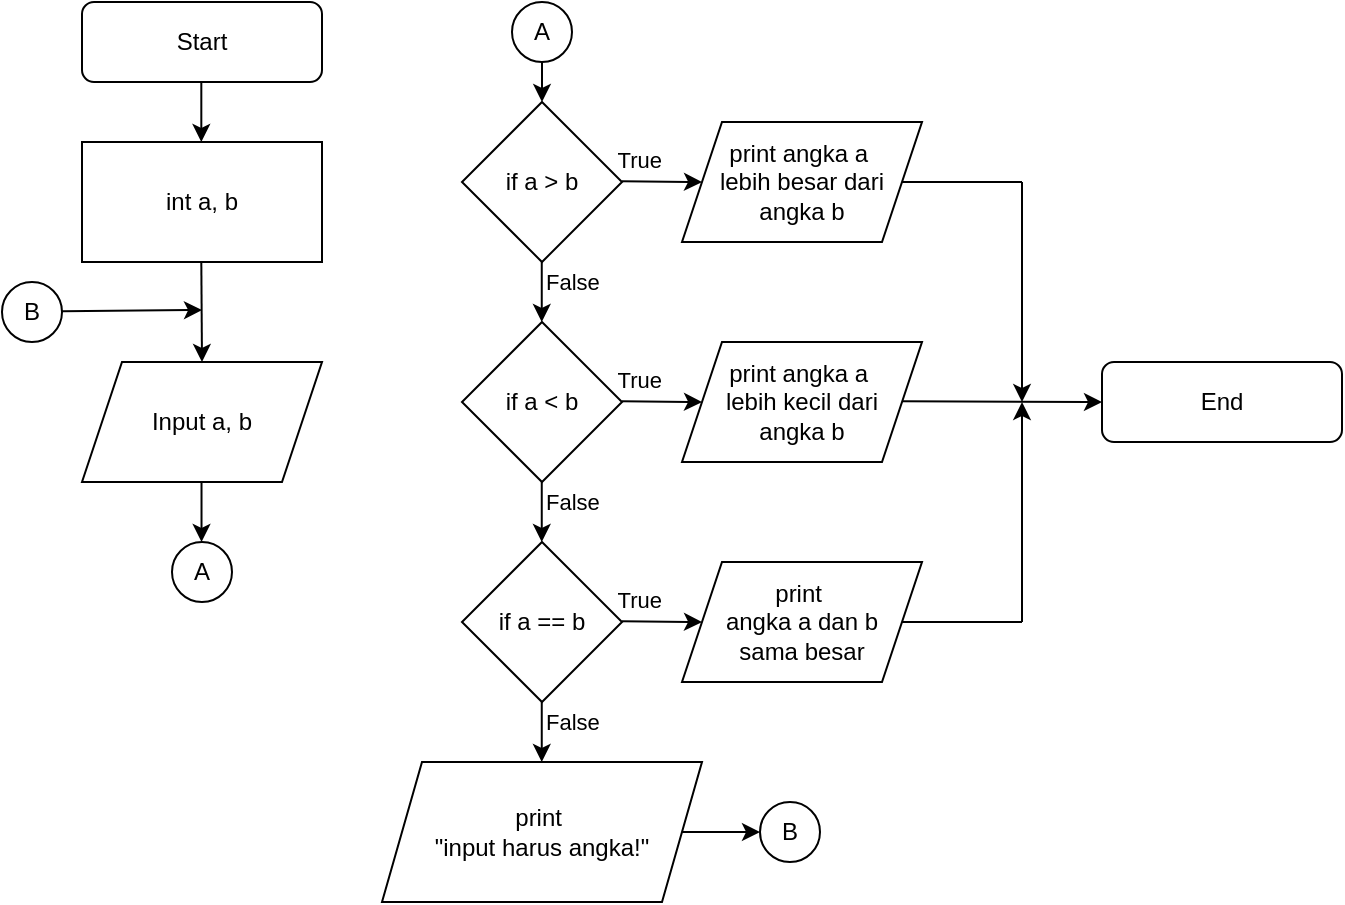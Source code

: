 <mxfile version="15.0.2" type="github">
  <diagram id="C5RBs43oDa-KdzZeNtuy" name="Page-1">
    <mxGraphModel dx="865" dy="483" grid="1" gridSize="10" guides="1" tooltips="1" connect="1" arrows="1" fold="1" page="1" pageScale="1" pageWidth="827" pageHeight="1169" math="0" shadow="0">
      <root>
        <mxCell id="WIyWlLk6GJQsqaUBKTNV-0" />
        <mxCell id="WIyWlLk6GJQsqaUBKTNV-1" parent="WIyWlLk6GJQsqaUBKTNV-0" />
        <mxCell id="WIyWlLk6GJQsqaUBKTNV-3" value="Start" style="rounded=1;whiteSpace=wrap;html=1;fontSize=12;glass=0;strokeWidth=1;shadow=0;" parent="WIyWlLk6GJQsqaUBKTNV-1" vertex="1">
          <mxGeometry x="60" y="30" width="120" height="40" as="geometry" />
        </mxCell>
        <mxCell id="Sr82cGWiqp5Od72CgfnQ-2" value="int a, b" style="rounded=0;whiteSpace=wrap;html=1;" vertex="1" parent="WIyWlLk6GJQsqaUBKTNV-1">
          <mxGeometry x="60" y="100" width="120" height="60" as="geometry" />
        </mxCell>
        <mxCell id="Sr82cGWiqp5Od72CgfnQ-7" value="" style="endArrow=classic;html=1;" edge="1" parent="WIyWlLk6GJQsqaUBKTNV-1">
          <mxGeometry width="50" height="50" relative="1" as="geometry">
            <mxPoint x="119.66" y="70" as="sourcePoint" />
            <mxPoint x="119.66" y="100" as="targetPoint" />
          </mxGeometry>
        </mxCell>
        <mxCell id="Sr82cGWiqp5Od72CgfnQ-8" value="Input a, b" style="shape=parallelogram;perimeter=parallelogramPerimeter;whiteSpace=wrap;html=1;fixedSize=1;" vertex="1" parent="WIyWlLk6GJQsqaUBKTNV-1">
          <mxGeometry x="60" y="210" width="120" height="60" as="geometry" />
        </mxCell>
        <mxCell id="Sr82cGWiqp5Od72CgfnQ-9" value="" style="endArrow=classic;html=1;entryX=0.5;entryY=0;entryDx=0;entryDy=0;" edge="1" parent="WIyWlLk6GJQsqaUBKTNV-1" target="Sr82cGWiqp5Od72CgfnQ-8">
          <mxGeometry width="50" height="50" relative="1" as="geometry">
            <mxPoint x="119.66" y="160" as="sourcePoint" />
            <mxPoint x="119.66" y="190" as="targetPoint" />
          </mxGeometry>
        </mxCell>
        <mxCell id="Sr82cGWiqp5Od72CgfnQ-10" value="if a &amp;gt; b" style="rhombus;whiteSpace=wrap;html=1;" vertex="1" parent="WIyWlLk6GJQsqaUBKTNV-1">
          <mxGeometry x="250" y="80" width="80" height="80" as="geometry" />
        </mxCell>
        <mxCell id="Sr82cGWiqp5Od72CgfnQ-11" value="" style="endArrow=classic;html=1;" edge="1" parent="WIyWlLk6GJQsqaUBKTNV-1">
          <mxGeometry width="50" height="50" relative="1" as="geometry">
            <mxPoint x="119.76" y="270" as="sourcePoint" />
            <mxPoint x="119.76" y="300" as="targetPoint" />
          </mxGeometry>
        </mxCell>
        <mxCell id="Sr82cGWiqp5Od72CgfnQ-12" value="" style="endArrow=classic;html=1;" edge="1" parent="WIyWlLk6GJQsqaUBKTNV-1" target="Sr82cGWiqp5Od72CgfnQ-10">
          <mxGeometry width="50" height="50" relative="1" as="geometry">
            <mxPoint x="290" y="60" as="sourcePoint" />
            <mxPoint x="320" y="60" as="targetPoint" />
          </mxGeometry>
        </mxCell>
        <mxCell id="Sr82cGWiqp5Od72CgfnQ-13" value="A" style="ellipse;whiteSpace=wrap;html=1;aspect=fixed;" vertex="1" parent="WIyWlLk6GJQsqaUBKTNV-1">
          <mxGeometry x="105" y="300" width="30" height="30" as="geometry" />
        </mxCell>
        <mxCell id="Sr82cGWiqp5Od72CgfnQ-14" value="A" style="ellipse;whiteSpace=wrap;html=1;aspect=fixed;" vertex="1" parent="WIyWlLk6GJQsqaUBKTNV-1">
          <mxGeometry x="275" y="30" width="30" height="30" as="geometry" />
        </mxCell>
        <mxCell id="Sr82cGWiqp5Od72CgfnQ-15" value="" style="endArrow=classic;html=1;labelPosition=center;verticalLabelPosition=top;align=center;verticalAlign=bottom;" edge="1" parent="WIyWlLk6GJQsqaUBKTNV-1">
          <mxGeometry width="50" height="50" relative="1" as="geometry">
            <mxPoint x="330" y="119.66" as="sourcePoint" />
            <mxPoint x="370" y="120" as="targetPoint" />
            <Array as="points">
              <mxPoint x="370" y="120" />
            </Array>
          </mxGeometry>
        </mxCell>
        <mxCell id="Sr82cGWiqp5Od72CgfnQ-17" value="True" style="edgeLabel;html=1;align=right;verticalAlign=bottom;resizable=0;points=[];labelPosition=left;verticalLabelPosition=top;" vertex="1" connectable="0" parent="Sr82cGWiqp5Od72CgfnQ-15">
          <mxGeometry x="-0.626" y="2" relative="1" as="geometry">
            <mxPoint x="13" as="offset" />
          </mxGeometry>
        </mxCell>
        <mxCell id="Sr82cGWiqp5Od72CgfnQ-16" value="print angka a&amp;nbsp;&lt;br&gt;lebih besar dari&lt;br&gt;angka b" style="shape=parallelogram;perimeter=parallelogramPerimeter;whiteSpace=wrap;html=1;fixedSize=1;" vertex="1" parent="WIyWlLk6GJQsqaUBKTNV-1">
          <mxGeometry x="360" y="90" width="120" height="60" as="geometry" />
        </mxCell>
        <mxCell id="Sr82cGWiqp5Od72CgfnQ-21" value="False" style="endArrow=classic;html=1;align=left;labelPosition=right;verticalLabelPosition=middle;verticalAlign=middle;" edge="1" parent="WIyWlLk6GJQsqaUBKTNV-1">
          <mxGeometry x="-0.333" width="50" height="50" relative="1" as="geometry">
            <mxPoint x="289.88" y="160" as="sourcePoint" />
            <mxPoint x="289.88" y="190" as="targetPoint" />
            <mxPoint as="offset" />
          </mxGeometry>
        </mxCell>
        <mxCell id="Sr82cGWiqp5Od72CgfnQ-24" value="if a &amp;lt; b" style="rhombus;whiteSpace=wrap;html=1;" vertex="1" parent="WIyWlLk6GJQsqaUBKTNV-1">
          <mxGeometry x="250" y="190" width="80" height="80" as="geometry" />
        </mxCell>
        <mxCell id="Sr82cGWiqp5Od72CgfnQ-25" value="" style="endArrow=classic;html=1;labelPosition=center;verticalLabelPosition=top;align=center;verticalAlign=bottom;" edge="1" parent="WIyWlLk6GJQsqaUBKTNV-1">
          <mxGeometry width="50" height="50" relative="1" as="geometry">
            <mxPoint x="330" y="229.66" as="sourcePoint" />
            <mxPoint x="370" y="230" as="targetPoint" />
            <Array as="points">
              <mxPoint x="370" y="230" />
            </Array>
          </mxGeometry>
        </mxCell>
        <mxCell id="Sr82cGWiqp5Od72CgfnQ-26" value="True" style="edgeLabel;html=1;align=right;verticalAlign=bottom;resizable=0;points=[];labelPosition=left;verticalLabelPosition=top;" vertex="1" connectable="0" parent="Sr82cGWiqp5Od72CgfnQ-25">
          <mxGeometry x="-0.626" y="2" relative="1" as="geometry">
            <mxPoint x="13" as="offset" />
          </mxGeometry>
        </mxCell>
        <mxCell id="Sr82cGWiqp5Od72CgfnQ-27" value="print angka a&amp;nbsp;&lt;br&gt;lebih kecil dari&lt;br&gt;angka b" style="shape=parallelogram;perimeter=parallelogramPerimeter;whiteSpace=wrap;html=1;fixedSize=1;" vertex="1" parent="WIyWlLk6GJQsqaUBKTNV-1">
          <mxGeometry x="360" y="200" width="120" height="60" as="geometry" />
        </mxCell>
        <mxCell id="Sr82cGWiqp5Od72CgfnQ-28" value="False" style="endArrow=classic;html=1;align=left;labelPosition=right;verticalLabelPosition=middle;verticalAlign=middle;" edge="1" parent="WIyWlLk6GJQsqaUBKTNV-1">
          <mxGeometry x="-0.333" width="50" height="50" relative="1" as="geometry">
            <mxPoint x="289.88" y="270" as="sourcePoint" />
            <mxPoint x="289.88" y="300" as="targetPoint" />
            <mxPoint as="offset" />
          </mxGeometry>
        </mxCell>
        <mxCell id="Sr82cGWiqp5Od72CgfnQ-29" value="if a == b" style="rhombus;whiteSpace=wrap;html=1;" vertex="1" parent="WIyWlLk6GJQsqaUBKTNV-1">
          <mxGeometry x="250" y="300" width="80" height="80" as="geometry" />
        </mxCell>
        <mxCell id="Sr82cGWiqp5Od72CgfnQ-30" value="" style="endArrow=classic;html=1;labelPosition=center;verticalLabelPosition=top;align=center;verticalAlign=bottom;" edge="1" parent="WIyWlLk6GJQsqaUBKTNV-1">
          <mxGeometry width="50" height="50" relative="1" as="geometry">
            <mxPoint x="330" y="339.66" as="sourcePoint" />
            <mxPoint x="370" y="340" as="targetPoint" />
            <Array as="points">
              <mxPoint x="370" y="340" />
            </Array>
          </mxGeometry>
        </mxCell>
        <mxCell id="Sr82cGWiqp5Od72CgfnQ-31" value="True" style="edgeLabel;html=1;align=right;verticalAlign=bottom;resizable=0;points=[];labelPosition=left;verticalLabelPosition=top;" vertex="1" connectable="0" parent="Sr82cGWiqp5Od72CgfnQ-30">
          <mxGeometry x="-0.626" y="2" relative="1" as="geometry">
            <mxPoint x="13" as="offset" />
          </mxGeometry>
        </mxCell>
        <mxCell id="Sr82cGWiqp5Od72CgfnQ-32" value="print&amp;nbsp;&lt;br&gt;angka a dan b&lt;br&gt;sama besar" style="shape=parallelogram;perimeter=parallelogramPerimeter;whiteSpace=wrap;html=1;fixedSize=1;" vertex="1" parent="WIyWlLk6GJQsqaUBKTNV-1">
          <mxGeometry x="360" y="310" width="120" height="60" as="geometry" />
        </mxCell>
        <mxCell id="Sr82cGWiqp5Od72CgfnQ-33" value="False" style="endArrow=classic;html=1;align=left;labelPosition=right;verticalLabelPosition=middle;verticalAlign=middle;" edge="1" parent="WIyWlLk6GJQsqaUBKTNV-1">
          <mxGeometry x="-0.333" width="50" height="50" relative="1" as="geometry">
            <mxPoint x="289.88" y="380" as="sourcePoint" />
            <mxPoint x="289.88" y="410" as="targetPoint" />
            <mxPoint as="offset" />
          </mxGeometry>
        </mxCell>
        <mxCell id="Sr82cGWiqp5Od72CgfnQ-39" value="" style="edgeStyle=orthogonalEdgeStyle;rounded=0;orthogonalLoop=1;jettySize=auto;html=1;" edge="1" parent="WIyWlLk6GJQsqaUBKTNV-1" source="Sr82cGWiqp5Od72CgfnQ-34" target="Sr82cGWiqp5Od72CgfnQ-36">
          <mxGeometry relative="1" as="geometry" />
        </mxCell>
        <mxCell id="Sr82cGWiqp5Od72CgfnQ-34" value="print&amp;nbsp;&lt;br&gt;&quot;input harus angka!&quot;" style="shape=parallelogram;perimeter=parallelogramPerimeter;whiteSpace=wrap;html=1;fixedSize=1;" vertex="1" parent="WIyWlLk6GJQsqaUBKTNV-1">
          <mxGeometry x="210" y="410" width="160" height="70" as="geometry" />
        </mxCell>
        <mxCell id="Sr82cGWiqp5Od72CgfnQ-36" value="B" style="ellipse;whiteSpace=wrap;html=1;aspect=fixed;" vertex="1" parent="WIyWlLk6GJQsqaUBKTNV-1">
          <mxGeometry x="399" y="430" width="30" height="30" as="geometry" />
        </mxCell>
        <mxCell id="Sr82cGWiqp5Od72CgfnQ-38" value="B" style="ellipse;whiteSpace=wrap;html=1;aspect=fixed;" vertex="1" parent="WIyWlLk6GJQsqaUBKTNV-1">
          <mxGeometry x="20" y="170" width="30" height="30" as="geometry" />
        </mxCell>
        <mxCell id="Sr82cGWiqp5Od72CgfnQ-40" value="" style="endArrow=classic;html=1;" edge="1" parent="WIyWlLk6GJQsqaUBKTNV-1">
          <mxGeometry width="50" height="50" relative="1" as="geometry">
            <mxPoint x="50" y="184.66" as="sourcePoint" />
            <mxPoint x="120" y="184" as="targetPoint" />
          </mxGeometry>
        </mxCell>
        <mxCell id="Sr82cGWiqp5Od72CgfnQ-41" value="End" style="rounded=1;whiteSpace=wrap;html=1;fontSize=12;glass=0;strokeWidth=1;shadow=0;" vertex="1" parent="WIyWlLk6GJQsqaUBKTNV-1">
          <mxGeometry x="570" y="210" width="120" height="40" as="geometry" />
        </mxCell>
        <mxCell id="Sr82cGWiqp5Od72CgfnQ-43" value="" style="endArrow=classic;html=1;entryX=0;entryY=0.5;entryDx=0;entryDy=0;" edge="1" parent="WIyWlLk6GJQsqaUBKTNV-1" target="Sr82cGWiqp5Od72CgfnQ-41">
          <mxGeometry width="50" height="50" relative="1" as="geometry">
            <mxPoint x="470" y="229.58" as="sourcePoint" />
            <mxPoint x="530" y="229.58" as="targetPoint" />
          </mxGeometry>
        </mxCell>
        <mxCell id="Sr82cGWiqp5Od72CgfnQ-55" value="" style="endArrow=none;html=1;" edge="1" parent="WIyWlLk6GJQsqaUBKTNV-1">
          <mxGeometry width="50" height="50" relative="1" as="geometry">
            <mxPoint x="470" y="340" as="sourcePoint" />
            <mxPoint x="530" y="340" as="targetPoint" />
          </mxGeometry>
        </mxCell>
        <mxCell id="Sr82cGWiqp5Od72CgfnQ-56" value="" style="endArrow=classic;html=1;" edge="1" parent="WIyWlLk6GJQsqaUBKTNV-1">
          <mxGeometry width="50" height="50" relative="1" as="geometry">
            <mxPoint x="530" y="340" as="sourcePoint" />
            <mxPoint x="530" y="230" as="targetPoint" />
          </mxGeometry>
        </mxCell>
        <mxCell id="Sr82cGWiqp5Od72CgfnQ-57" value="" style="endArrow=none;html=1;" edge="1" parent="WIyWlLk6GJQsqaUBKTNV-1">
          <mxGeometry width="50" height="50" relative="1" as="geometry">
            <mxPoint x="470" y="120" as="sourcePoint" />
            <mxPoint x="530" y="120" as="targetPoint" />
          </mxGeometry>
        </mxCell>
        <mxCell id="Sr82cGWiqp5Od72CgfnQ-58" value="" style="endArrow=classic;html=1;" edge="1" parent="WIyWlLk6GJQsqaUBKTNV-1">
          <mxGeometry width="50" height="50" relative="1" as="geometry">
            <mxPoint x="530" y="120" as="sourcePoint" />
            <mxPoint x="530" y="230" as="targetPoint" />
          </mxGeometry>
        </mxCell>
      </root>
    </mxGraphModel>
  </diagram>
</mxfile>
